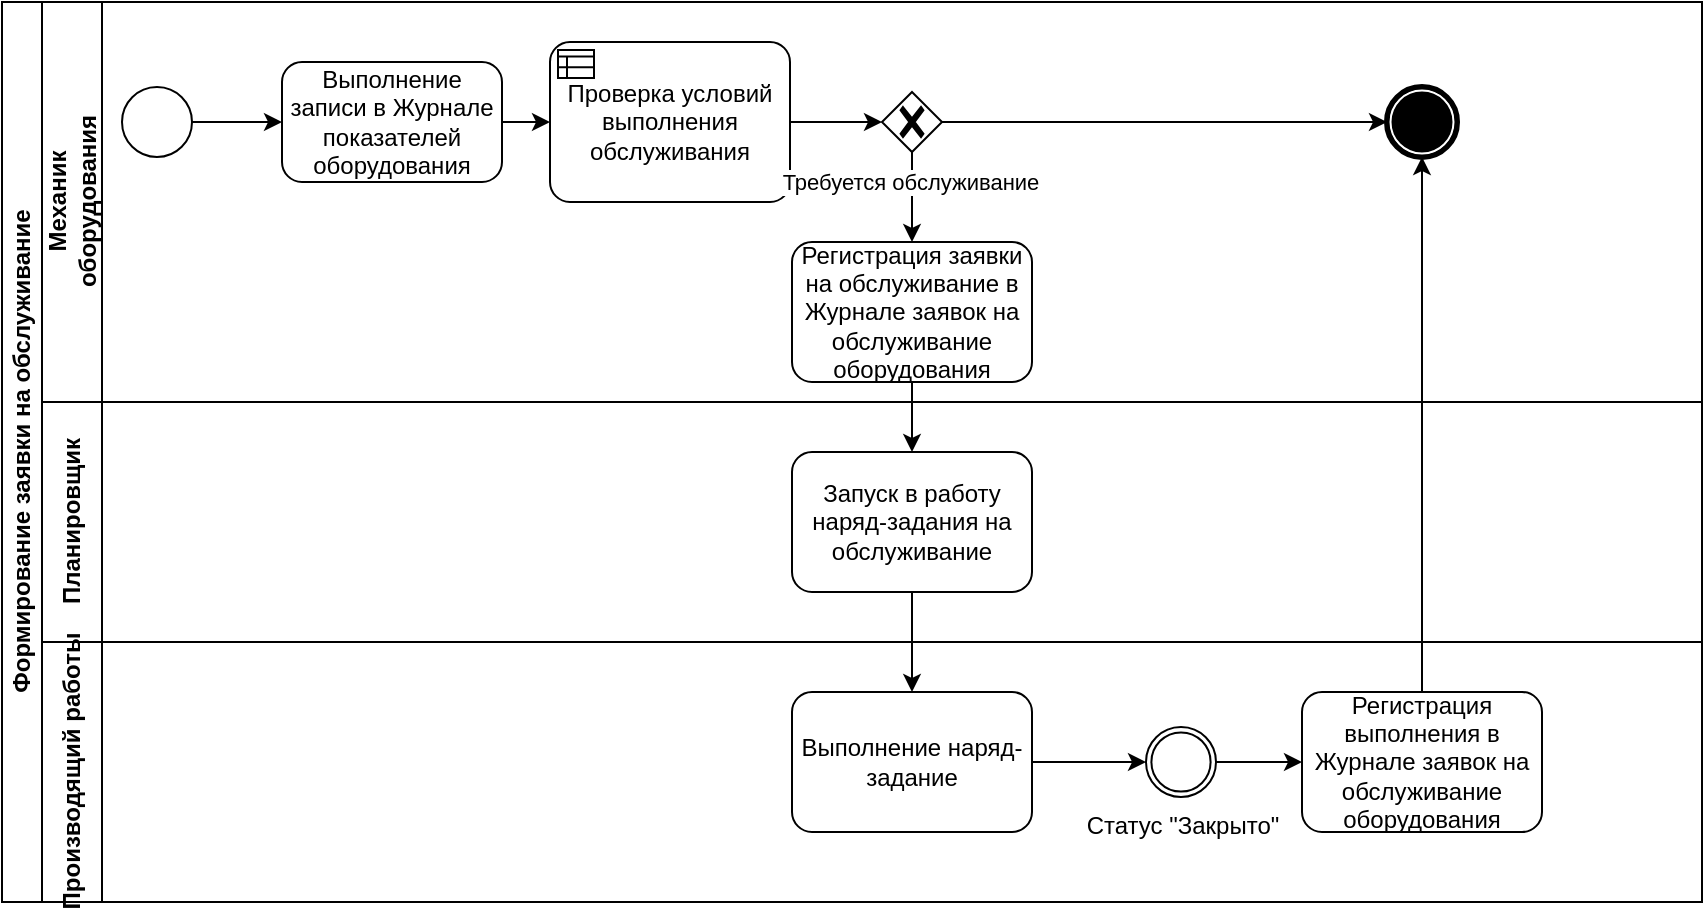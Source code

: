 <mxfile version="20.2.8" type="device"><diagram id="El7ThqeAKEAEqX5Xljgw" name="Page-1"><mxGraphModel dx="1422" dy="2034" grid="1" gridSize="10" guides="1" tooltips="1" connect="1" arrows="1" fold="1" page="1" pageScale="1" pageWidth="827" pageHeight="1169" math="0" shadow="0"><root><mxCell id="0"/><mxCell id="1" parent="0"/><mxCell id="J-_hszuNko_sxPINMym0-4" value="Формирование заявки на обслуживание" style="swimlane;html=1;childLayout=stackLayout;resizeParent=1;resizeParentMax=0;horizontal=0;startSize=20;horizontalStack=0;" parent="1" vertex="1"><mxGeometry x="20" y="-370" width="850" height="450" as="geometry"/></mxCell><mxCell id="J-_hszuNko_sxPINMym0-5" value="Механик&lt;br&gt;оборудования" style="swimlane;html=1;startSize=30;horizontal=0;" parent="J-_hszuNko_sxPINMym0-4" vertex="1"><mxGeometry x="20" width="830" height="200" as="geometry"/></mxCell><mxCell id="J-_hszuNko_sxPINMym0-11" style="edgeStyle=orthogonalEdgeStyle;rounded=0;orthogonalLoop=1;jettySize=auto;html=1;exitX=1;exitY=0.5;exitDx=0;exitDy=0;exitPerimeter=0;entryX=0;entryY=0.5;entryDx=0;entryDy=0;entryPerimeter=0;" parent="J-_hszuNko_sxPINMym0-5" source="J-_hszuNko_sxPINMym0-3" target="J-_hszuNko_sxPINMym0-10" edge="1"><mxGeometry relative="1" as="geometry"/></mxCell><mxCell id="J-_hszuNko_sxPINMym0-3" value="Выполнение записи в Журнале показателей оборудования" style="points=[[0.25,0,0],[0.5,0,0],[0.75,0,0],[1,0.25,0],[1,0.5,0],[1,0.75,0],[0.75,1,0],[0.5,1,0],[0.25,1,0],[0,0.75,0],[0,0.5,0],[0,0.25,0]];shape=mxgraph.bpmn.task;whiteSpace=wrap;rectStyle=rounded;size=10;taskMarker=abstract;" parent="J-_hszuNko_sxPINMym0-5" vertex="1"><mxGeometry x="120" y="30" width="110" height="60" as="geometry"/></mxCell><mxCell id="J-_hszuNko_sxPINMym0-9" style="edgeStyle=orthogonalEdgeStyle;rounded=0;orthogonalLoop=1;jettySize=auto;html=1;exitX=1;exitY=0.5;exitDx=0;exitDy=0;exitPerimeter=0;entryX=0;entryY=0.5;entryDx=0;entryDy=0;entryPerimeter=0;" parent="J-_hszuNko_sxPINMym0-5" source="J-_hszuNko_sxPINMym0-8" target="J-_hszuNko_sxPINMym0-3" edge="1"><mxGeometry relative="1" as="geometry"/></mxCell><mxCell id="J-_hszuNko_sxPINMym0-8" value="" style="points=[[0.145,0.145,0],[0.5,0,0],[0.855,0.145,0],[1,0.5,0],[0.855,0.855,0],[0.5,1,0],[0.145,0.855,0],[0,0.5,0]];shape=mxgraph.bpmn.event;html=1;verticalLabelPosition=bottom;labelBackgroundColor=#ffffff;verticalAlign=top;align=center;perimeter=ellipsePerimeter;outlineConnect=0;aspect=fixed;outline=standard;symbol=general;" parent="J-_hszuNko_sxPINMym0-5" vertex="1"><mxGeometry x="40" y="42.5" width="35" height="35" as="geometry"/></mxCell><mxCell id="J-_hszuNko_sxPINMym0-13" style="edgeStyle=orthogonalEdgeStyle;rounded=0;orthogonalLoop=1;jettySize=auto;html=1;exitX=1;exitY=0.5;exitDx=0;exitDy=0;exitPerimeter=0;entryX=0;entryY=0.5;entryDx=0;entryDy=0;entryPerimeter=0;" parent="J-_hszuNko_sxPINMym0-5" source="J-_hszuNko_sxPINMym0-10" target="J-_hszuNko_sxPINMym0-12" edge="1"><mxGeometry relative="1" as="geometry"/></mxCell><mxCell id="J-_hszuNko_sxPINMym0-10" value="Проверка условий выполнения обслуживания" style="points=[[0.25,0,0],[0.5,0,0],[0.75,0,0],[1,0.25,0],[1,0.5,0],[1,0.75,0],[0.75,1,0],[0.5,1,0],[0.25,1,0],[0,0.75,0],[0,0.5,0],[0,0.25,0]];shape=mxgraph.bpmn.task;whiteSpace=wrap;rectStyle=rounded;size=10;taskMarker=businessRule;" parent="J-_hszuNko_sxPINMym0-5" vertex="1"><mxGeometry x="254" y="20" width="120" height="80" as="geometry"/></mxCell><mxCell id="J-_hszuNko_sxPINMym0-23" style="edgeStyle=orthogonalEdgeStyle;rounded=0;orthogonalLoop=1;jettySize=auto;html=1;exitX=1;exitY=0.5;exitDx=0;exitDy=0;exitPerimeter=0;entryX=0;entryY=0.5;entryDx=0;entryDy=0;entryPerimeter=0;" parent="J-_hszuNko_sxPINMym0-5" source="J-_hszuNko_sxPINMym0-12" target="J-_hszuNko_sxPINMym0-21" edge="1"><mxGeometry relative="1" as="geometry"/></mxCell><mxCell id="J-_hszuNko_sxPINMym0-12" value="" style="points=[[0.25,0.25,0],[0.5,0,0],[0.75,0.25,0],[1,0.5,0],[0.75,0.75,0],[0.5,1,0],[0.25,0.75,0],[0,0.5,0]];shape=mxgraph.bpmn.gateway2;html=1;verticalLabelPosition=bottom;labelBackgroundColor=#ffffff;verticalAlign=top;align=center;perimeter=rhombusPerimeter;outlineConnect=0;outline=none;symbol=none;gwType=exclusive;" parent="J-_hszuNko_sxPINMym0-5" vertex="1"><mxGeometry x="420" y="45" width="30" height="30" as="geometry"/></mxCell><mxCell id="J-_hszuNko_sxPINMym0-21" value="" style="points=[[0.145,0.145,0],[0.5,0,0],[0.855,0.145,0],[1,0.5,0],[0.855,0.855,0],[0.5,1,0],[0.145,0.855,0],[0,0.5,0]];shape=mxgraph.bpmn.event;html=1;verticalLabelPosition=bottom;labelBackgroundColor=#ffffff;verticalAlign=top;align=center;perimeter=ellipsePerimeter;outlineConnect=0;aspect=fixed;outline=end;symbol=terminate;" parent="J-_hszuNko_sxPINMym0-5" vertex="1"><mxGeometry x="672.5" y="42.5" width="35" height="35" as="geometry"/></mxCell><mxCell id="J-_hszuNko_sxPINMym0-14" value="Регистрация заявки на обслуживание в Журнале заявок на обслуживание оборудования" style="points=[[0.25,0,0],[0.5,0,0],[0.75,0,0],[1,0.25,0],[1,0.5,0],[1,0.75,0],[0.75,1,0],[0.5,1,0],[0.25,1,0],[0,0.75,0],[0,0.5,0],[0,0.25,0]];shape=mxgraph.bpmn.task;whiteSpace=wrap;rectStyle=rounded;size=10;taskMarker=abstract;" parent="J-_hszuNko_sxPINMym0-5" vertex="1"><mxGeometry x="375" y="120" width="120" height="70" as="geometry"/></mxCell><mxCell id="J-_hszuNko_sxPINMym0-15" style="edgeStyle=orthogonalEdgeStyle;rounded=0;orthogonalLoop=1;jettySize=auto;html=1;exitX=0.5;exitY=1;exitDx=0;exitDy=0;exitPerimeter=0;entryX=0.5;entryY=0;entryDx=0;entryDy=0;entryPerimeter=0;" parent="J-_hszuNko_sxPINMym0-5" source="J-_hszuNko_sxPINMym0-12" target="J-_hszuNko_sxPINMym0-14" edge="1"><mxGeometry relative="1" as="geometry"/></mxCell><mxCell id="J-_hszuNko_sxPINMym0-16" value="Требуется обслуживание" style="edgeLabel;html=1;align=center;verticalAlign=middle;resizable=0;points=[];" parent="J-_hszuNko_sxPINMym0-15" vertex="1" connectable="0"><mxGeometry x="-0.323" y="-1" relative="1" as="geometry"><mxPoint as="offset"/></mxGeometry></mxCell><mxCell id="J-_hszuNko_sxPINMym0-7" value="Планировщик" style="swimlane;html=1;startSize=30;horizontal=0;" parent="J-_hszuNko_sxPINMym0-4" vertex="1"><mxGeometry x="20" y="200" width="830" height="120" as="geometry"/></mxCell><mxCell id="J-_hszuNko_sxPINMym0-17" value="Запуск в работу наряд-задания на обслуживание" style="points=[[0.25,0,0],[0.5,0,0],[0.75,0,0],[1,0.25,0],[1,0.5,0],[1,0.75,0],[0.75,1,0],[0.5,1,0],[0.25,1,0],[0,0.75,0],[0,0.5,0],[0,0.25,0]];shape=mxgraph.bpmn.task;whiteSpace=wrap;rectStyle=rounded;size=10;taskMarker=abstract;" parent="J-_hszuNko_sxPINMym0-7" vertex="1"><mxGeometry x="375" y="25" width="120" height="70" as="geometry"/></mxCell><mxCell id="J-_hszuNko_sxPINMym0-18" style="edgeStyle=orthogonalEdgeStyle;rounded=0;orthogonalLoop=1;jettySize=auto;html=1;exitX=0.5;exitY=1;exitDx=0;exitDy=0;exitPerimeter=0;entryX=0.5;entryY=0;entryDx=0;entryDy=0;entryPerimeter=0;" parent="J-_hszuNko_sxPINMym0-4" source="J-_hszuNko_sxPINMym0-14" target="J-_hszuNko_sxPINMym0-17" edge="1"><mxGeometry relative="1" as="geometry"/></mxCell><mxCell id="J-_hszuNko_sxPINMym0-26" value="Производящий работы" style="swimlane;html=1;startSize=30;horizontal=0;" parent="J-_hszuNko_sxPINMym0-4" vertex="1"><mxGeometry x="20" y="320" width="830" height="130" as="geometry"/></mxCell><mxCell id="J-_hszuNko_sxPINMym0-29" style="edgeStyle=orthogonalEdgeStyle;rounded=0;orthogonalLoop=1;jettySize=auto;html=1;exitX=1;exitY=0.5;exitDx=0;exitDy=0;exitPerimeter=0;entryX=0;entryY=0.5;entryDx=0;entryDy=0;entryPerimeter=0;" parent="J-_hszuNko_sxPINMym0-26" source="J-_hszuNko_sxPINMym0-27" target="J-_hszuNko_sxPINMym0-28" edge="1"><mxGeometry relative="1" as="geometry"/></mxCell><mxCell id="J-_hszuNko_sxPINMym0-27" value="Выполнение наряд-задание" style="points=[[0.25,0,0],[0.5,0,0],[0.75,0,0],[1,0.25,0],[1,0.5,0],[1,0.75,0],[0.75,1,0],[0.5,1,0],[0.25,1,0],[0,0.75,0],[0,0.5,0],[0,0.25,0]];shape=mxgraph.bpmn.task;whiteSpace=wrap;rectStyle=rounded;size=10;taskMarker=abstract;" parent="J-_hszuNko_sxPINMym0-26" vertex="1"><mxGeometry x="375" y="25" width="120" height="70" as="geometry"/></mxCell><mxCell id="J-_hszuNko_sxPINMym0-28" value="Статус &quot;Закрыто&quot;" style="points=[[0.145,0.145,0],[0.5,0,0],[0.855,0.145,0],[1,0.5,0],[0.855,0.855,0],[0.5,1,0],[0.145,0.855,0],[0,0.5,0]];shape=mxgraph.bpmn.event;html=1;verticalLabelPosition=bottom;labelBackgroundColor=#ffffff;verticalAlign=top;align=center;perimeter=ellipsePerimeter;outlineConnect=0;aspect=fixed;outline=throwing;symbol=general;" parent="J-_hszuNko_sxPINMym0-26" vertex="1"><mxGeometry x="552" y="42.5" width="35" height="35" as="geometry"/></mxCell><mxCell id="J-_hszuNko_sxPINMym0-31" value="Регистрация выполнения в Журнале заявок на обслуживание оборудования" style="points=[[0.25,0,0],[0.5,0,0],[0.75,0,0],[1,0.25,0],[1,0.5,0],[1,0.75,0],[0.75,1,0],[0.5,1,0],[0.25,1,0],[0,0.75,0],[0,0.5,0],[0,0.25,0]];shape=mxgraph.bpmn.task;whiteSpace=wrap;rectStyle=rounded;size=10;taskMarker=abstract;" parent="J-_hszuNko_sxPINMym0-26" vertex="1"><mxGeometry x="630" y="25" width="120" height="70" as="geometry"/></mxCell><mxCell id="J-_hszuNko_sxPINMym0-32" style="edgeStyle=orthogonalEdgeStyle;rounded=0;orthogonalLoop=1;jettySize=auto;html=1;exitX=1;exitY=0.5;exitDx=0;exitDy=0;exitPerimeter=0;entryX=0;entryY=0.5;entryDx=0;entryDy=0;entryPerimeter=0;" parent="J-_hszuNko_sxPINMym0-26" source="J-_hszuNko_sxPINMym0-28" target="J-_hszuNko_sxPINMym0-31" edge="1"><mxGeometry relative="1" as="geometry"/></mxCell><mxCell id="J-_hszuNko_sxPINMym0-30" style="edgeStyle=orthogonalEdgeStyle;rounded=0;orthogonalLoop=1;jettySize=auto;html=1;exitX=0.5;exitY=1;exitDx=0;exitDy=0;exitPerimeter=0;entryX=0.5;entryY=0;entryDx=0;entryDy=0;entryPerimeter=0;" parent="J-_hszuNko_sxPINMym0-4" source="J-_hszuNko_sxPINMym0-17" target="J-_hszuNko_sxPINMym0-27" edge="1"><mxGeometry relative="1" as="geometry"/></mxCell><mxCell id="J-_hszuNko_sxPINMym0-33" style="edgeStyle=orthogonalEdgeStyle;rounded=0;orthogonalLoop=1;jettySize=auto;html=1;exitX=0.5;exitY=0;exitDx=0;exitDy=0;exitPerimeter=0;entryX=0.5;entryY=1;entryDx=0;entryDy=0;entryPerimeter=0;" parent="J-_hszuNko_sxPINMym0-4" source="J-_hszuNko_sxPINMym0-31" target="J-_hszuNko_sxPINMym0-21" edge="1"><mxGeometry relative="1" as="geometry"/></mxCell></root></mxGraphModel></diagram></mxfile>